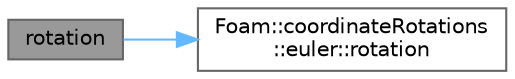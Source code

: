 digraph "rotation"
{
 // LATEX_PDF_SIZE
  bgcolor="transparent";
  edge [fontname=Helvetica,fontsize=10,labelfontname=Helvetica,labelfontsize=10];
  node [fontname=Helvetica,fontsize=10,shape=box,height=0.2,width=0.4];
  rankdir="LR";
  Node1 [id="Node000001",label="rotation",height=0.2,width=0.4,color="gray40", fillcolor="grey60", style="filled", fontcolor="black",tooltip=" "];
  Node1 -> Node2 [id="edge1_Node000001_Node000002",color="steelblue1",style="solid",tooltip=" "];
  Node2 [id="Node000002",label="Foam::coordinateRotations\l::euler::rotation",height=0.2,width=0.4,color="grey40", fillcolor="white", style="filled",URL="$classFoam_1_1coordinateRotations_1_1euler.html#a2bd712f239b50a9b62ce94f2432e74fe",tooltip=" "];
}
